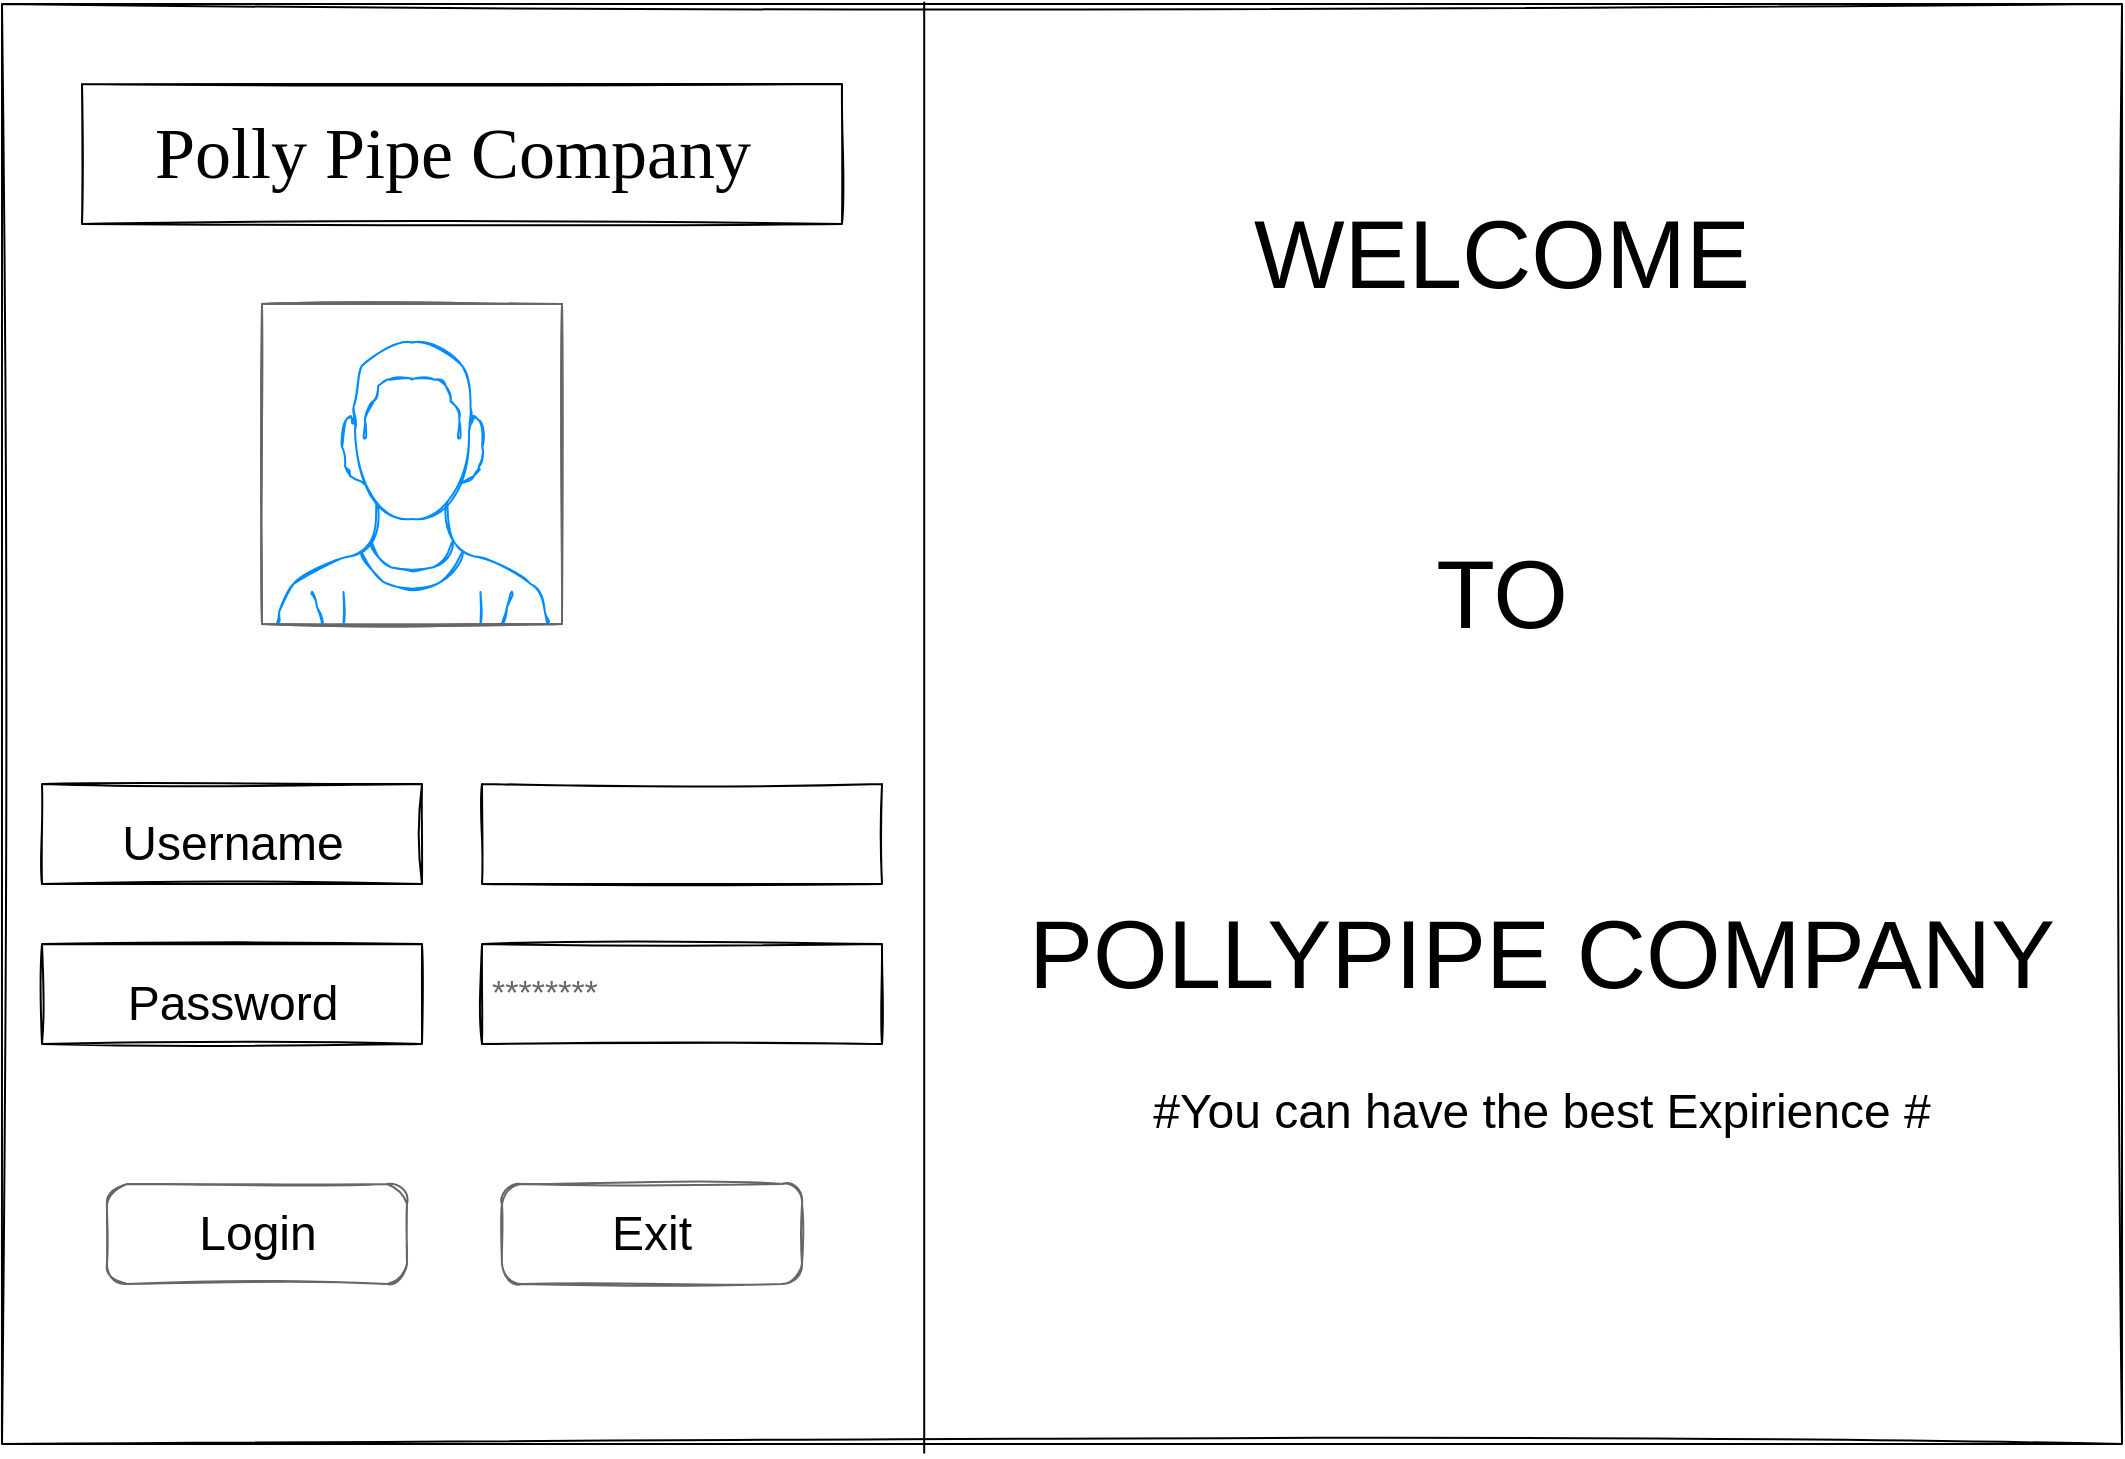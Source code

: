 <mxfile version="17.2.1" type="device"><diagram name="Page-1" id="03018318-947c-dd8e-b7a3-06fadd420f32"><mxGraphModel dx="1887" dy="1165" grid="1" gridSize="10" guides="1" tooltips="1" connect="1" arrows="1" fold="1" page="1" pageScale="1" pageWidth="1100" pageHeight="850" background="none" math="0" shadow="0"><root><mxCell id="0"/><mxCell id="1" parent="0"/><mxCell id="677b7b8949515195-1" value="" style="whiteSpace=wrap;html=1;rounded=0;shadow=0;labelBackgroundColor=none;strokeColor=#000000;strokeWidth=1;fillColor=none;fontFamily=Verdana;fontSize=12;fontColor=#000000;align=center;comic=1;sketch=1;" parent="1" vertex="1"><mxGeometry x="10" y="50" width="1060" height="720" as="geometry"/></mxCell><mxCell id="677b7b8949515195-2" value="&lt;font style=&quot;font-size: 36px&quot;&gt;Polly Pipe Company&amp;nbsp;&lt;/font&gt;" style="whiteSpace=wrap;html=1;rounded=0;shadow=0;labelBackgroundColor=none;strokeWidth=1;fontFamily=Verdana;fontSize=28;align=center;comic=1;sketch=1;" parent="1" vertex="1"><mxGeometry x="50" y="90" width="380" height="70" as="geometry"/></mxCell><mxCell id="xp0UuZrrHwT9Cg6QQy-B-4" value="WELCOME" style="text;html=1;strokeColor=none;fillColor=none;align=center;verticalAlign=middle;whiteSpace=wrap;rounded=0;sketch=1;fontSize=48;" vertex="1" parent="1"><mxGeometry x="660" y="160" width="200" height="30" as="geometry"/></mxCell><mxCell id="xp0UuZrrHwT9Cg6QQy-B-5" value="TO" style="text;html=1;strokeColor=none;fillColor=none;align=center;verticalAlign=middle;whiteSpace=wrap;rounded=0;sketch=1;fontSize=48;" vertex="1" parent="1"><mxGeometry x="730" y="330" width="60" height="30" as="geometry"/></mxCell><mxCell id="xp0UuZrrHwT9Cg6QQy-B-7" value="POLLYPIPE COMPANY" style="text;html=1;strokeColor=none;fillColor=none;align=center;verticalAlign=middle;whiteSpace=wrap;rounded=0;sketch=1;fontSize=48;" vertex="1" parent="1"><mxGeometry x="490" y="510" width="580" height="30" as="geometry"/></mxCell><mxCell id="xp0UuZrrHwT9Cg6QQy-B-10" value="" style="endArrow=none;html=1;rounded=0;sketch=1;fontSize=48;entryX=0.435;entryY=1.006;entryDx=0;entryDy=0;entryPerimeter=0;exitX=0.435;exitY=-0.001;exitDx=0;exitDy=0;exitPerimeter=0;" edge="1" parent="1" source="677b7b8949515195-1" target="677b7b8949515195-1"><mxGeometry width="50" height="50" relative="1" as="geometry"><mxPoint x="430" y="520" as="sourcePoint"/><mxPoint x="480" y="470" as="targetPoint"/><Array as="points"/></mxGeometry></mxCell><mxCell id="xp0UuZrrHwT9Cg6QQy-B-12" value="&lt;font style=&quot;font-size: 24px&quot;&gt;#You can have the best Expirience #&lt;/font&gt;" style="text;html=1;strokeColor=none;fillColor=none;align=center;verticalAlign=middle;whiteSpace=wrap;rounded=0;sketch=1;fontSize=48;" vertex="1" parent="1"><mxGeometry x="555" y="580" width="450" height="30" as="geometry"/></mxCell><mxCell id="xp0UuZrrHwT9Cg6QQy-B-13" value="" style="verticalLabelPosition=bottom;shadow=0;dashed=0;align=center;html=1;verticalAlign=top;strokeWidth=1;shape=mxgraph.mockup.containers.userMale;strokeColor=#666666;strokeColor2=#008cff;sketch=1;fontSize=36;" vertex="1" parent="1"><mxGeometry x="140" y="200" width="150" height="160" as="geometry"/></mxCell><mxCell id="xp0UuZrrHwT9Cg6QQy-B-14" value="" style="rounded=0;whiteSpace=wrap;html=1;sketch=1;fontSize=36;strokeColor=#000000;" vertex="1" parent="1"><mxGeometry x="30" y="440" width="190" height="50" as="geometry"/></mxCell><mxCell id="xp0UuZrrHwT9Cg6QQy-B-15" value="&lt;font style=&quot;font-size: 24px&quot;&gt;Username&lt;/font&gt;" style="text;html=1;strokeColor=none;fillColor=none;align=center;verticalAlign=middle;whiteSpace=wrap;rounded=0;sketch=1;fontSize=36;" vertex="1" parent="1"><mxGeometry x="62.5" y="440" width="125" height="50" as="geometry"/></mxCell><mxCell id="xp0UuZrrHwT9Cg6QQy-B-18" value="" style="rounded=0;whiteSpace=wrap;html=1;sketch=1;fontSize=36;strokeColor=#000000;" vertex="1" parent="1"><mxGeometry x="30" y="520" width="190" height="50" as="geometry"/></mxCell><mxCell id="xp0UuZrrHwT9Cg6QQy-B-19" value="&lt;font style=&quot;font-size: 24px&quot;&gt;Password&lt;/font&gt;" style="text;html=1;strokeColor=none;fillColor=none;align=center;verticalAlign=middle;whiteSpace=wrap;rounded=0;sketch=1;fontSize=36;" vertex="1" parent="1"><mxGeometry x="62.5" y="520" width="125" height="50" as="geometry"/></mxCell><mxCell id="xp0UuZrrHwT9Cg6QQy-B-20" value="********" style="strokeWidth=1;shadow=0;dashed=0;align=center;html=1;shape=mxgraph.mockup.forms.pwField;strokeColor=#000000;mainText=;align=left;fontColor=#666666;fontSize=17;spacingLeft=3;sketch=1;" vertex="1" parent="1"><mxGeometry x="250" y="520" width="200" height="50" as="geometry"/></mxCell><mxCell id="xp0UuZrrHwT9Cg6QQy-B-21" value="" style="strokeWidth=1;shadow=0;dashed=0;align=center;html=1;shape=mxgraph.mockup.forms.pwField;strokeColor=#000000;mainText=;align=left;fontColor=#666666;fontSize=17;spacingLeft=3;sketch=1;" vertex="1" parent="1"><mxGeometry x="250" y="440" width="200" height="50" as="geometry"/></mxCell><mxCell id="xp0UuZrrHwT9Cg6QQy-B-22" value="&lt;font color=&quot;#000000&quot; style=&quot;font-size: 24px ; font-weight: normal&quot;&gt;Login&lt;/font&gt;" style="strokeWidth=1;shadow=0;dashed=0;align=center;html=1;shape=mxgraph.mockup.buttons.button;strokeColor=#666666;fontColor=#ffffff;mainText=;buttonStyle=round;fontSize=17;fontStyle=1;fillColor=none;whiteSpace=wrap;sketch=1;" vertex="1" parent="1"><mxGeometry x="62.5" y="640" width="150" height="50" as="geometry"/></mxCell><mxCell id="xp0UuZrrHwT9Cg6QQy-B-23" value="&lt;font color=&quot;#000000&quot; style=&quot;font-size: 24px ; font-weight: normal&quot;&gt;Exit&lt;/font&gt;" style="strokeWidth=1;shadow=0;dashed=0;align=center;html=1;shape=mxgraph.mockup.buttons.button;strokeColor=#666666;fontColor=#ffffff;mainText=;buttonStyle=round;fontSize=17;fontStyle=1;fillColor=none;whiteSpace=wrap;sketch=1;" vertex="1" parent="1"><mxGeometry x="260" y="640" width="150" height="50" as="geometry"/></mxCell></root></mxGraphModel></diagram></mxfile>